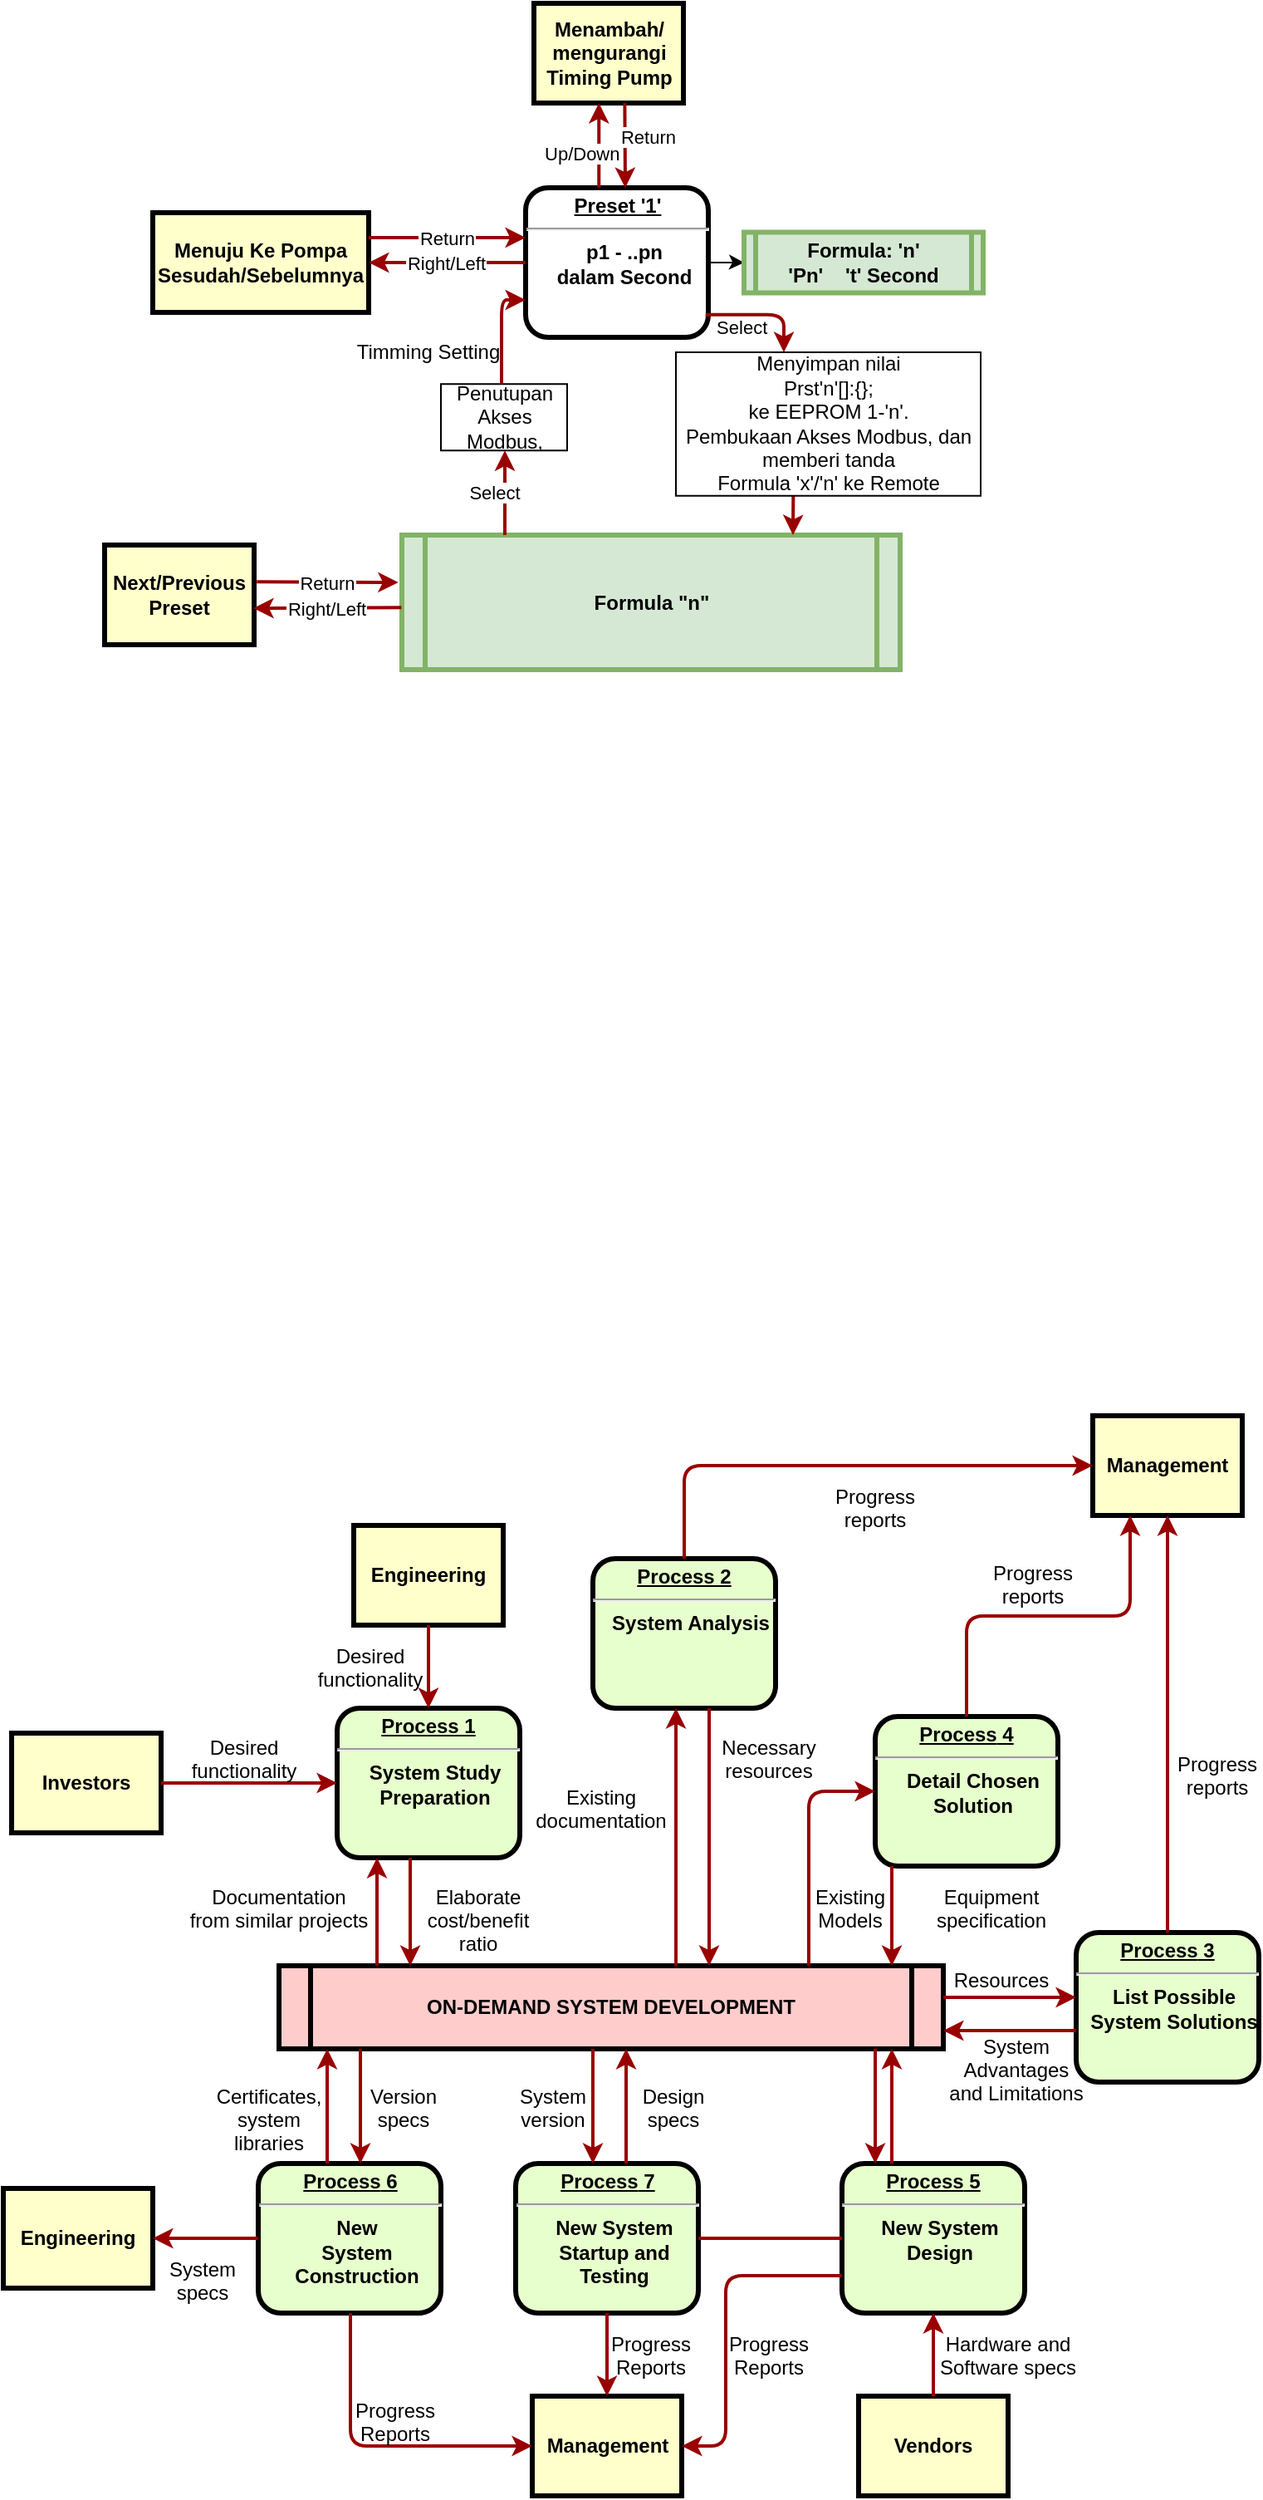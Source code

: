 <mxfile version="24.0.5" type="github">
  <diagram name="Page-1" id="c7558073-3199-34d8-9f00-42111426c3f3">
    <mxGraphModel dx="1166" dy="185" grid="1" gridSize="10" guides="1" tooltips="1" connect="1" arrows="1" fold="1" page="1" pageScale="1" pageWidth="826" pageHeight="1169" background="none" math="0" shadow="0">
      <root>
        <mxCell id="0" />
        <mxCell id="1" parent="0" />
        <mxCell id="_6mjk4-27FrQg_kHxcmd-76" value="" style="edgeStyle=orthogonalEdgeStyle;rounded=0;orthogonalLoop=1;jettySize=auto;html=1;" edge="1" parent="1" source="2" target="_6mjk4-27FrQg_kHxcmd-74">
          <mxGeometry relative="1" as="geometry" />
        </mxCell>
        <mxCell id="2" value="&lt;p style=&quot;margin: 0px; margin-top: 4px; text-align: center; text-decoration: underline;&quot;&gt;&lt;strong&gt;Preset &#39;1&#39;&lt;br&gt;&lt;/strong&gt;&lt;/p&gt;&lt;hr&gt;&lt;p style=&quot;margin: 0px; margin-left: 8px;&quot;&gt;p1 - ..pn&lt;br&gt;dalam Second&lt;/p&gt;" style="verticalAlign=middle;align=center;overflow=fill;fontSize=12;fontFamily=Helvetica;html=1;rounded=1;fontStyle=1;strokeWidth=3;" parent="1" vertex="1">
          <mxGeometry x="314.5" y="171" width="110" height="90" as="geometry" />
        </mxCell>
        <mxCell id="5" value="Formula &quot;n&quot;" style="shape=process;whiteSpace=wrap;align=center;verticalAlign=middle;size=0.048;fontStyle=1;strokeWidth=3;fillColor=#d5e8d4;strokeColor=#82b366;" parent="1" vertex="1">
          <mxGeometry x="240" y="380" width="300" height="81" as="geometry" />
        </mxCell>
        <mxCell id="55" value="Select" style="edgeStyle=elbowEdgeStyle;elbow=horizontal;strokeColor=#990000;strokeWidth=2;entryX=0.5;entryY=1;entryDx=0;entryDy=0;" parent="1" target="_6mjk4-27FrQg_kHxcmd-77" edge="1" source="5">
          <mxGeometry x="0.008" y="6" width="100" height="100" relative="1" as="geometry">
            <mxPoint x="336.25" y="380" as="sourcePoint" />
            <mxPoint x="390.75" y="216" as="targetPoint" />
            <Array as="points">
              <mxPoint x="302" y="360" />
            </Array>
            <mxPoint as="offset" />
          </mxGeometry>
        </mxCell>
        <mxCell id="56" value="Select" style="edgeStyle=elbowEdgeStyle;elbow=horizontal;strokeColor=#990000;strokeWidth=2;exitX=0.985;exitY=0.848;exitDx=0;exitDy=0;exitPerimeter=0;" parent="1" source="2" edge="1" target="_6mjk4-27FrQg_kHxcmd-78">
          <mxGeometry x="-0.371" y="-7" width="100" height="100" relative="1" as="geometry">
            <mxPoint x="450" y="250" as="sourcePoint" />
            <mxPoint x="390.0" y="300" as="targetPoint" />
            <Array as="points">
              <mxPoint x="470" y="260" />
            </Array>
            <mxPoint as="offset" />
          </mxGeometry>
        </mxCell>
        <mxCell id="57" value="Timming Setting" style="text;spacingTop=-5;align=center" parent="1" vertex="1">
          <mxGeometry x="241" y="261" width="30" height="20" as="geometry" />
        </mxCell>
        <mxCell id="NX90EAhNhadWSshN6RtQ-96" value="&lt;p style=&quot;margin: 0px; margin-top: 4px; text-align: center; text-decoration: underline;&quot;&gt;&lt;strong&gt;Process 1&lt;br /&gt;&lt;/strong&gt;&lt;/p&gt;&lt;hr /&gt;&lt;p style=&quot;margin: 0px; margin-left: 8px;&quot;&gt;System Study&lt;/p&gt;&lt;p style=&quot;margin: 0px; margin-left: 8px;&quot;&gt;Preparation&lt;/p&gt;" style="verticalAlign=middle;align=center;overflow=fill;fontSize=12;fontFamily=Helvetica;html=1;rounded=1;fontStyle=1;strokeWidth=3;fillColor=#E6FFCC" parent="1" vertex="1">
          <mxGeometry x="201" y="1086" width="110" height="90" as="geometry" />
        </mxCell>
        <mxCell id="NX90EAhNhadWSshN6RtQ-97" value="Engineering" style="whiteSpace=wrap;align=center;verticalAlign=middle;fontStyle=1;strokeWidth=3;fillColor=#FFFFCC" parent="1" vertex="1">
          <mxGeometry x="211" y="976" width="90" height="60" as="geometry" />
        </mxCell>
        <mxCell id="NX90EAhNhadWSshN6RtQ-98" value="Investors" style="whiteSpace=wrap;align=center;verticalAlign=middle;fontStyle=1;strokeWidth=3;fillColor=#FFFFCC" parent="1" vertex="1">
          <mxGeometry x="5" y="1101" width="90" height="60" as="geometry" />
        </mxCell>
        <mxCell id="NX90EAhNhadWSshN6RtQ-99" value="ON-DEMAND SYSTEM DEVELOPMENT" style="shape=process;whiteSpace=wrap;align=center;verticalAlign=middle;size=0.048;fontStyle=1;strokeWidth=3;fillColor=#FFCCCC" parent="1" vertex="1">
          <mxGeometry x="166.0" y="1241" width="400" height="50" as="geometry" />
        </mxCell>
        <mxCell id="NX90EAhNhadWSshN6RtQ-100" value="&lt;p style=&quot;margin: 0px; margin-top: 4px; text-align: center; text-decoration: underline;&quot;&gt;&lt;strong&gt;Process 2&lt;br /&gt;&lt;/strong&gt;&lt;/p&gt;&lt;hr /&gt;&lt;p style=&quot;margin: 0px; margin-left: 8px;&quot;&gt;System Analysis&lt;/p&gt;" style="verticalAlign=middle;align=center;overflow=fill;fontSize=12;fontFamily=Helvetica;html=1;rounded=1;fontStyle=1;strokeWidth=3;fillColor=#E6FFCC" parent="1" vertex="1">
          <mxGeometry x="355" y="996" width="110" height="90" as="geometry" />
        </mxCell>
        <mxCell id="NX90EAhNhadWSshN6RtQ-101" value="&lt;p style=&quot;margin: 0px; margin-top: 4px; text-align: center; text-decoration: underline;&quot;&gt;&lt;strong&gt;&lt;strong&gt;Process&lt;/strong&gt; 3&lt;br /&gt;&lt;/strong&gt;&lt;/p&gt;&lt;hr /&gt;&lt;p style=&quot;margin: 0px; margin-left: 8px;&quot;&gt;List Possible&lt;/p&gt;&lt;p style=&quot;margin: 0px; margin-left: 8px;&quot;&gt;System Solutions&lt;/p&gt;" style="verticalAlign=middle;align=center;overflow=fill;fontSize=12;fontFamily=Helvetica;html=1;rounded=1;fontStyle=1;strokeWidth=3;fillColor=#E6FFCC" parent="1" vertex="1">
          <mxGeometry x="646" y="1221" width="110" height="90" as="geometry" />
        </mxCell>
        <mxCell id="NX90EAhNhadWSshN6RtQ-102" value="&lt;p style=&quot;margin: 0px; margin-top: 4px; text-align: center; text-decoration: underline;&quot;&gt;&lt;strong&gt;&lt;strong&gt;Process&lt;/strong&gt; 4&lt;br /&gt;&lt;/strong&gt;&lt;/p&gt;&lt;hr /&gt;&lt;p style=&quot;margin: 0px; margin-left: 8px;&quot;&gt;Detail Chosen&lt;/p&gt;&lt;p style=&quot;margin: 0px; margin-left: 8px;&quot;&gt;Solution&lt;/p&gt;" style="verticalAlign=middle;align=center;overflow=fill;fontSize=12;fontFamily=Helvetica;html=1;rounded=1;fontStyle=1;strokeWidth=3;fillColor=#E6FFCC" parent="1" vertex="1">
          <mxGeometry x="525" y="1091" width="110" height="90" as="geometry" />
        </mxCell>
        <mxCell id="NX90EAhNhadWSshN6RtQ-103" value="&lt;p style=&quot;margin: 0px; margin-top: 4px; text-align: center; text-decoration: underline;&quot;&gt;&lt;strong&gt;&lt;strong&gt;Process&lt;/strong&gt; 5&lt;br /&gt;&lt;/strong&gt;&lt;/p&gt;&lt;hr /&gt;&lt;p style=&quot;margin: 0px; margin-left: 8px;&quot;&gt;New System&lt;/p&gt;&lt;p style=&quot;margin: 0px; margin-left: 8px;&quot;&gt;Design&lt;/p&gt;" style="verticalAlign=middle;align=center;overflow=fill;fontSize=12;fontFamily=Helvetica;html=1;rounded=1;fontStyle=1;strokeWidth=3;fillColor=#E6FFCC" parent="1" vertex="1">
          <mxGeometry x="505" y="1360" width="110" height="90" as="geometry" />
        </mxCell>
        <mxCell id="NX90EAhNhadWSshN6RtQ-104" value="&lt;p style=&quot;margin: 0px; margin-top: 4px; text-align: center; text-decoration: underline;&quot;&gt;&lt;strong&gt;&lt;strong&gt;Process&lt;/strong&gt; 6&lt;br /&gt;&lt;/strong&gt;&lt;/p&gt;&lt;hr /&gt;&lt;p style=&quot;margin: 0px; margin-left: 8px;&quot;&gt;New&lt;/p&gt;&lt;p style=&quot;margin: 0px; margin-left: 8px;&quot;&gt;System&lt;/p&gt;&lt;p style=&quot;margin: 0px; margin-left: 8px;&quot;&gt;Construction&lt;/p&gt;" style="verticalAlign=middle;align=center;overflow=fill;fontSize=12;fontFamily=Helvetica;html=1;rounded=1;fontStyle=1;strokeWidth=3;fillColor=#E6FFCC" parent="1" vertex="1">
          <mxGeometry x="153.5" y="1360" width="110" height="90" as="geometry" />
        </mxCell>
        <mxCell id="NX90EAhNhadWSshN6RtQ-105" value="Management" style="whiteSpace=wrap;align=center;verticalAlign=middle;fontStyle=1;strokeWidth=3;fillColor=#FFFFCC" parent="1" vertex="1">
          <mxGeometry x="656" y="910" width="90" height="60" as="geometry" />
        </mxCell>
        <mxCell id="NX90EAhNhadWSshN6RtQ-106" value="Management" style="whiteSpace=wrap;align=center;verticalAlign=middle;fontStyle=1;strokeWidth=3;fillColor=#FFFFCC" parent="1" vertex="1">
          <mxGeometry x="318.5" y="1500" width="90" height="60" as="geometry" />
        </mxCell>
        <mxCell id="NX90EAhNhadWSshN6RtQ-107" value="Engineering" style="whiteSpace=wrap;align=center;verticalAlign=middle;fontStyle=1;strokeWidth=3;fillColor=#FFFFCC" parent="1" vertex="1">
          <mxGeometry x="-2.842e-14" y="1375" width="90" height="60" as="geometry" />
        </mxCell>
        <mxCell id="NX90EAhNhadWSshN6RtQ-108" value="Vendors" style="whiteSpace=wrap;align=center;verticalAlign=middle;fontStyle=1;strokeWidth=3;fillColor=#FFFFCC" parent="1" vertex="1">
          <mxGeometry x="515.0" y="1500" width="90" height="60" as="geometry" />
        </mxCell>
        <mxCell id="NX90EAhNhadWSshN6RtQ-109" value="" style="edgeStyle=none;noEdgeStyle=1;strokeColor=#990000;strokeWidth=2" parent="1" source="NX90EAhNhadWSshN6RtQ-97" target="NX90EAhNhadWSshN6RtQ-96" edge="1">
          <mxGeometry width="100" height="100" relative="1" as="geometry">
            <mxPoint x="-15" y="1100" as="sourcePoint" />
            <mxPoint x="85" y="1000" as="targetPoint" />
          </mxGeometry>
        </mxCell>
        <mxCell id="NX90EAhNhadWSshN6RtQ-110" value="" style="edgeStyle=none;noEdgeStyle=1;strokeColor=#990000;strokeWidth=2" parent="1" source="NX90EAhNhadWSshN6RtQ-98" target="NX90EAhNhadWSshN6RtQ-96" edge="1">
          <mxGeometry width="100" height="100" relative="1" as="geometry">
            <mxPoint x="245" y="1040" as="sourcePoint" />
            <mxPoint x="345" y="940" as="targetPoint" />
          </mxGeometry>
        </mxCell>
        <mxCell id="NX90EAhNhadWSshN6RtQ-111" value="&lt;p style=&quot;margin: 0px; margin-top: 4px; text-align: center; text-decoration: underline;&quot;&gt;&lt;strong&gt;&lt;strong&gt;Process&lt;/strong&gt; 7&lt;br /&gt;&lt;/strong&gt;&lt;/p&gt;&lt;hr /&gt;&lt;p style=&quot;margin: 0px; margin-left: 8px;&quot;&gt;New System&lt;/p&gt;&lt;p style=&quot;margin: 0px; margin-left: 8px;&quot;&gt;Startup and&lt;/p&gt;&lt;p style=&quot;margin: 0px; margin-left: 8px;&quot;&gt;Testing&lt;/p&gt;" style="verticalAlign=middle;align=center;overflow=fill;fontSize=12;fontFamily=Helvetica;html=1;rounded=1;fontStyle=1;strokeWidth=3;fillColor=#E6FFCC" parent="1" vertex="1">
          <mxGeometry x="308.5" y="1360" width="110" height="90" as="geometry" />
        </mxCell>
        <mxCell id="NX90EAhNhadWSshN6RtQ-112" value="" style="endArrow=none;noEdgeStyle=1;strokeColor=#990000;strokeWidth=2" parent="1" source="NX90EAhNhadWSshN6RtQ-103" target="NX90EAhNhadWSshN6RtQ-111" edge="1">
          <mxGeometry relative="1" as="geometry">
            <mxPoint x="170.008" y="1331" as="sourcePoint" />
            <mxPoint x="365.328" y="1500" as="targetPoint" />
          </mxGeometry>
        </mxCell>
        <mxCell id="NX90EAhNhadWSshN6RtQ-113" value="Desired &#xa;functionality" style="text;spacingTop=-5;align=center" parent="1" vertex="1">
          <mxGeometry x="130" y="1101" width="30" height="20" as="geometry" />
        </mxCell>
        <mxCell id="NX90EAhNhadWSshN6RtQ-114" value="Desired &#xa;functionality" style="text;spacingTop=-5;align=center" parent="1" vertex="1">
          <mxGeometry x="206" y="1046" width="30" height="20" as="geometry" />
        </mxCell>
        <mxCell id="NX90EAhNhadWSshN6RtQ-115" value="Documentation&#xa;from similar projects" style="text;spacingTop=-5;align=center" parent="1" vertex="1">
          <mxGeometry x="151" y="1191" width="30" height="20" as="geometry" />
        </mxCell>
        <mxCell id="NX90EAhNhadWSshN6RtQ-116" value="" style="edgeStyle=elbowEdgeStyle;elbow=horizontal;strokeColor=#990000;strokeWidth=2" parent="1" source="NX90EAhNhadWSshN6RtQ-99" target="NX90EAhNhadWSshN6RtQ-96" edge="1">
          <mxGeometry width="100" height="100" relative="1" as="geometry">
            <mxPoint x="15" y="1380" as="sourcePoint" />
            <mxPoint x="115" y="1280" as="targetPoint" />
            <Array as="points">
              <mxPoint x="225" y="1220" />
            </Array>
          </mxGeometry>
        </mxCell>
        <mxCell id="NX90EAhNhadWSshN6RtQ-117" value="" style="edgeStyle=elbowEdgeStyle;elbow=horizontal;strokeColor=#990000;strokeWidth=2" parent="1" source="NX90EAhNhadWSshN6RtQ-96" target="NX90EAhNhadWSshN6RtQ-99" edge="1">
          <mxGeometry width="100" height="100" relative="1" as="geometry">
            <mxPoint x="15" y="1350" as="sourcePoint" />
            <mxPoint x="115" y="1250" as="targetPoint" />
            <Array as="points">
              <mxPoint x="245" y="1210" />
            </Array>
          </mxGeometry>
        </mxCell>
        <mxCell id="NX90EAhNhadWSshN6RtQ-118" value="Elaborate&#xa;cost/benefit&#xa;ratio" style="text;spacingTop=-5;align=center" parent="1" vertex="1">
          <mxGeometry x="271" y="1191" width="30" height="20" as="geometry" />
        </mxCell>
        <mxCell id="NX90EAhNhadWSshN6RtQ-119" value="" style="edgeStyle=elbowEdgeStyle;elbow=horizontal;strokeColor=#990000;strokeWidth=2" parent="1" source="NX90EAhNhadWSshN6RtQ-99" target="NX90EAhNhadWSshN6RtQ-100" edge="1">
          <mxGeometry width="100" height="100" relative="1" as="geometry">
            <mxPoint x="345" y="1220" as="sourcePoint" />
            <mxPoint x="445" y="1120" as="targetPoint" />
            <Array as="points">
              <mxPoint x="405" y="1160" />
            </Array>
          </mxGeometry>
        </mxCell>
        <mxCell id="NX90EAhNhadWSshN6RtQ-120" value="" style="edgeStyle=elbowEdgeStyle;elbow=horizontal;strokeColor=#990000;strokeWidth=2" parent="1" source="NX90EAhNhadWSshN6RtQ-100" target="NX90EAhNhadWSshN6RtQ-99" edge="1">
          <mxGeometry width="100" height="100" relative="1" as="geometry">
            <mxPoint x="315" y="1220" as="sourcePoint" />
            <mxPoint x="415" y="1120" as="targetPoint" />
            <Array as="points">
              <mxPoint x="425" y="1170" />
            </Array>
          </mxGeometry>
        </mxCell>
        <mxCell id="NX90EAhNhadWSshN6RtQ-121" value="Existing&#xa;documentation" style="text;spacingTop=-5;align=center" parent="1" vertex="1">
          <mxGeometry x="345.0" y="1131.0" width="30" height="20" as="geometry" />
        </mxCell>
        <mxCell id="NX90EAhNhadWSshN6RtQ-122" value="Necessary&#xa;resources" style="text;spacingTop=-5;align=center" parent="1" vertex="1">
          <mxGeometry x="446.0" y="1101" width="30" height="20" as="geometry" />
        </mxCell>
        <mxCell id="NX90EAhNhadWSshN6RtQ-123" value="Progress&#xa;reports" style="text;spacingTop=-5;align=center" parent="1" vertex="1">
          <mxGeometry x="510.0" y="950" width="30" height="20" as="geometry" />
        </mxCell>
        <mxCell id="NX90EAhNhadWSshN6RtQ-124" value="Progress&#xa;reports" style="text;spacingTop=-5;align=center" parent="1" vertex="1">
          <mxGeometry x="605" y="996.0" width="30" height="20" as="geometry" />
        </mxCell>
        <mxCell id="NX90EAhNhadWSshN6RtQ-125" value="Progress&#xa;reports" style="text;spacingTop=-5;align=center" parent="1" vertex="1">
          <mxGeometry x="716.0" y="1111" width="30" height="20" as="geometry" />
        </mxCell>
        <mxCell id="NX90EAhNhadWSshN6RtQ-126" value="" style="edgeStyle=elbowEdgeStyle;elbow=horizontal;strokeColor=#990000;strokeWidth=2" parent="1" source="NX90EAhNhadWSshN6RtQ-100" target="NX90EAhNhadWSshN6RtQ-105" edge="1">
          <mxGeometry width="100" height="100" relative="1" as="geometry">
            <mxPoint x="225" y="1030" as="sourcePoint" />
            <mxPoint x="325" y="930.0" as="targetPoint" />
            <Array as="points">
              <mxPoint x="410" y="990" />
            </Array>
          </mxGeometry>
        </mxCell>
        <mxCell id="NX90EAhNhadWSshN6RtQ-127" value="" style="edgeStyle=elbowEdgeStyle;elbow=vertical;entryX=0.25;entryY=1;strokeColor=#990000;strokeWidth=2" parent="1" source="NX90EAhNhadWSshN6RtQ-102" target="NX90EAhNhadWSshN6RtQ-105" edge="1">
          <mxGeometry width="100" height="100" relative="1" as="geometry">
            <mxPoint x="495" y="1100" as="sourcePoint" />
            <mxPoint x="595" y="1000" as="targetPoint" />
          </mxGeometry>
        </mxCell>
        <mxCell id="NX90EAhNhadWSshN6RtQ-128" value="" style="edgeStyle=elbowEdgeStyle;elbow=horizontal;strokeColor=#990000;strokeWidth=2" parent="1" source="NX90EAhNhadWSshN6RtQ-101" target="NX90EAhNhadWSshN6RtQ-105" edge="1">
          <mxGeometry width="100" height="100" relative="1" as="geometry">
            <mxPoint x="625.0" y="1210" as="sourcePoint" />
            <mxPoint x="725.0" y="1110" as="targetPoint" />
          </mxGeometry>
        </mxCell>
        <mxCell id="NX90EAhNhadWSshN6RtQ-129" value="" style="edgeStyle=elbowEdgeStyle;elbow=horizontal;strokeColor=#990000;strokeWidth=2" parent="1" source="NX90EAhNhadWSshN6RtQ-102" target="NX90EAhNhadWSshN6RtQ-99" edge="1">
          <mxGeometry width="100" height="100" relative="1" as="geometry">
            <mxPoint x="535" y="1230" as="sourcePoint" />
            <mxPoint x="475" y="1100" as="targetPoint" />
            <Array as="points">
              <mxPoint x="535" y="1210" />
            </Array>
          </mxGeometry>
        </mxCell>
        <mxCell id="NX90EAhNhadWSshN6RtQ-130" value="" style="edgeStyle=segmentEdgeStyle;strokeColor=#990000;strokeWidth=2" parent="1" source="NX90EAhNhadWSshN6RtQ-99" target="NX90EAhNhadWSshN6RtQ-102" edge="1">
          <mxGeometry width="100" height="100" relative="1" as="geometry">
            <mxPoint x="305" y="1210" as="sourcePoint" />
            <mxPoint x="405" y="1110" as="targetPoint" />
            <Array as="points">
              <mxPoint x="485" y="1136" />
            </Array>
          </mxGeometry>
        </mxCell>
        <mxCell id="NX90EAhNhadWSshN6RtQ-131" value="Existing&#xa;Models" style="text;spacingTop=-5;align=center" parent="1" vertex="1">
          <mxGeometry x="495.0" y="1191" width="30" height="20" as="geometry" />
        </mxCell>
        <mxCell id="NX90EAhNhadWSshN6RtQ-132" value="Equipment&#xa;specification" style="text;spacingTop=-5;align=center" parent="1" vertex="1">
          <mxGeometry x="580" y="1191" width="30" height="20" as="geometry" />
        </mxCell>
        <mxCell id="NX90EAhNhadWSshN6RtQ-133" value="" style="edgeStyle=elbowEdgeStyle;elbow=vertical;strokeColor=#990000;strokeWidth=2" parent="1" source="NX90EAhNhadWSshN6RtQ-99" target="NX90EAhNhadWSshN6RtQ-101" edge="1">
          <mxGeometry width="100" height="100" relative="1" as="geometry">
            <mxPoint x="465" y="1350" as="sourcePoint" />
            <mxPoint x="565" y="1250" as="targetPoint" />
            <Array as="points">
              <mxPoint x="615" y="1260" />
            </Array>
          </mxGeometry>
        </mxCell>
        <mxCell id="NX90EAhNhadWSshN6RtQ-134" value="" style="edgeStyle=elbowEdgeStyle;elbow=vertical;strokeColor=#990000;strokeWidth=2" parent="1" source="NX90EAhNhadWSshN6RtQ-101" target="NX90EAhNhadWSshN6RtQ-99" edge="1">
          <mxGeometry width="100" height="100" relative="1" as="geometry">
            <mxPoint x="425" y="1350" as="sourcePoint" />
            <mxPoint x="525" y="1250" as="targetPoint" />
            <Array as="points">
              <mxPoint x="615" y="1280" />
            </Array>
          </mxGeometry>
        </mxCell>
        <mxCell id="NX90EAhNhadWSshN6RtQ-135" value="Resources" style="text;spacingTop=-5;align=center" parent="1" vertex="1">
          <mxGeometry x="586" y="1241" width="30" height="20" as="geometry" />
        </mxCell>
        <mxCell id="NX90EAhNhadWSshN6RtQ-136" value="System &#xa;Advantages &#xa;and Limitations" style="text;spacingTop=-5;align=center" parent="1" vertex="1">
          <mxGeometry x="595" y="1281" width="30" height="20" as="geometry" />
        </mxCell>
        <mxCell id="NX90EAhNhadWSshN6RtQ-137" value="" style="edgeStyle=elbowEdgeStyle;elbow=horizontal;strokeColor=#990000;strokeWidth=2" parent="1" source="NX90EAhNhadWSshN6RtQ-103" target="NX90EAhNhadWSshN6RtQ-99" edge="1">
          <mxGeometry width="100" height="100" relative="1" as="geometry">
            <mxPoint x="385" y="1430" as="sourcePoint" />
            <mxPoint x="485" y="1330" as="targetPoint" />
            <Array as="points">
              <mxPoint x="535" y="1320" />
            </Array>
          </mxGeometry>
        </mxCell>
        <mxCell id="NX90EAhNhadWSshN6RtQ-138" value="" style="edgeStyle=elbowEdgeStyle;elbow=horizontal;strokeColor=#990000;strokeWidth=2" parent="1" source="NX90EAhNhadWSshN6RtQ-99" target="NX90EAhNhadWSshN6RtQ-103" edge="1">
          <mxGeometry width="100" height="100" relative="1" as="geometry">
            <mxPoint x="365" y="1440" as="sourcePoint" />
            <mxPoint x="465" y="1340" as="targetPoint" />
            <Array as="points">
              <mxPoint x="525" y="1330" />
            </Array>
          </mxGeometry>
        </mxCell>
        <mxCell id="NX90EAhNhadWSshN6RtQ-139" value="" style="edgeStyle=elbowEdgeStyle;elbow=horizontal;strokeColor=#990000;strokeWidth=2" parent="1" source="NX90EAhNhadWSshN6RtQ-108" target="NX90EAhNhadWSshN6RtQ-103" edge="1">
          <mxGeometry width="100" height="100" relative="1" as="geometry">
            <mxPoint x="395" y="1550" as="sourcePoint" />
            <mxPoint x="495" y="1450" as="targetPoint" />
          </mxGeometry>
        </mxCell>
        <mxCell id="NX90EAhNhadWSshN6RtQ-140" value="Hardware and&#xa;Software specs" style="text;spacingTop=-5;align=center" parent="1" vertex="1">
          <mxGeometry x="590" y="1460" width="30" height="20" as="geometry" />
        </mxCell>
        <mxCell id="NX90EAhNhadWSshN6RtQ-141" value="" style="edgeStyle=elbowEdgeStyle;elbow=horizontal;exitX=0;exitY=0.75;strokeColor=#990000;strokeWidth=2" parent="1" source="NX90EAhNhadWSshN6RtQ-103" target="NX90EAhNhadWSshN6RtQ-106" edge="1">
          <mxGeometry width="100" height="100" relative="1" as="geometry">
            <mxPoint x="385" y="1580" as="sourcePoint" />
            <mxPoint x="485" y="1480" as="targetPoint" />
            <Array as="points">
              <mxPoint x="435" y="1480" />
            </Array>
          </mxGeometry>
        </mxCell>
        <mxCell id="NX90EAhNhadWSshN6RtQ-142" value="Progress&#xa;Reports" style="text;spacingTop=-5;align=center" parent="1" vertex="1">
          <mxGeometry x="446.0" y="1460" width="30" height="20" as="geometry" />
        </mxCell>
        <mxCell id="NX90EAhNhadWSshN6RtQ-143" value="" style="edgeStyle=elbowEdgeStyle;elbow=horizontal;strokeColor=#990000;strokeWidth=2" parent="1" source="NX90EAhNhadWSshN6RtQ-111" target="NX90EAhNhadWSshN6RtQ-106" edge="1">
          <mxGeometry width="100" height="100" relative="1" as="geometry">
            <mxPoint x="165" y="1510.0" as="sourcePoint" />
            <mxPoint x="195.0" y="1500" as="targetPoint" />
          </mxGeometry>
        </mxCell>
        <mxCell id="NX90EAhNhadWSshN6RtQ-144" value="Progress&#xa;Reports" style="text;spacingTop=-5;align=center" parent="1" vertex="1">
          <mxGeometry x="375.0" y="1460.0" width="30" height="20" as="geometry" />
        </mxCell>
        <mxCell id="NX90EAhNhadWSshN6RtQ-145" value="" style="edgeStyle=elbowEdgeStyle;elbow=horizontal;strokeColor=#990000;strokeWidth=2" parent="1" source="NX90EAhNhadWSshN6RtQ-104" target="NX90EAhNhadWSshN6RtQ-106" edge="1">
          <mxGeometry width="100" height="100" relative="1" as="geometry">
            <mxPoint x="95.0" y="1590" as="sourcePoint" />
            <mxPoint x="195.0" y="1490" as="targetPoint" />
            <Array as="points">
              <mxPoint x="209" y="1480" />
            </Array>
          </mxGeometry>
        </mxCell>
        <mxCell id="NX90EAhNhadWSshN6RtQ-146" value="Progress&#xa;Reports" style="text;spacingTop=-5;align=center" parent="1" vertex="1">
          <mxGeometry x="221.0" y="1500" width="30" height="20" as="geometry" />
        </mxCell>
        <mxCell id="NX90EAhNhadWSshN6RtQ-147" value="" style="edgeStyle=elbowEdgeStyle;elbow=vertical;strokeColor=#990000;strokeWidth=2" parent="1" source="NX90EAhNhadWSshN6RtQ-104" target="NX90EAhNhadWSshN6RtQ-107" edge="1">
          <mxGeometry width="100" height="100" relative="1" as="geometry">
            <mxPoint x="35" y="1590" as="sourcePoint" />
            <mxPoint x="135" y="1490" as="targetPoint" />
          </mxGeometry>
        </mxCell>
        <mxCell id="NX90EAhNhadWSshN6RtQ-148" value="" style="edgeStyle=elbowEdgeStyle;elbow=horizontal;strokeColor=#990000;strokeWidth=2" parent="1" source="NX90EAhNhadWSshN6RtQ-99" target="NX90EAhNhadWSshN6RtQ-111" edge="1">
          <mxGeometry width="100" height="100" relative="1" as="geometry">
            <mxPoint x="15" y="1350" as="sourcePoint" />
            <mxPoint x="115" y="1250" as="targetPoint" />
            <Array as="points">
              <mxPoint x="355" y="1320" />
            </Array>
          </mxGeometry>
        </mxCell>
        <mxCell id="NX90EAhNhadWSshN6RtQ-149" value="" style="edgeStyle=elbowEdgeStyle;elbow=horizontal;strokeColor=#990000;strokeWidth=2" parent="1" source="NX90EAhNhadWSshN6RtQ-111" target="NX90EAhNhadWSshN6RtQ-99" edge="1">
          <mxGeometry width="100" height="100" relative="1" as="geometry">
            <mxPoint x="25.0" y="1360" as="sourcePoint" />
            <mxPoint x="125.0" y="1260" as="targetPoint" />
            <Array as="points">
              <mxPoint x="375" y="1320" />
            </Array>
          </mxGeometry>
        </mxCell>
        <mxCell id="NX90EAhNhadWSshN6RtQ-150" value="Version&#xa;specs" style="text;spacingTop=-5;align=center" parent="1" vertex="1">
          <mxGeometry x="226" y="1311" width="30" height="20" as="geometry" />
        </mxCell>
        <mxCell id="NX90EAhNhadWSshN6RtQ-151" value="Certificates,&#xa;system&#xa;libraries" style="text;spacingTop=-5;align=center" parent="1" vertex="1">
          <mxGeometry x="145" y="1311.0" width="30" height="20" as="geometry" />
        </mxCell>
        <mxCell id="NX90EAhNhadWSshN6RtQ-152" value="" style="edgeStyle=elbowEdgeStyle;elbow=horizontal;strokeColor=#990000;strokeWidth=2" parent="1" source="NX90EAhNhadWSshN6RtQ-99" target="NX90EAhNhadWSshN6RtQ-104" edge="1">
          <mxGeometry width="100" height="100" relative="1" as="geometry">
            <mxPoint x="-5.0" y="1350" as="sourcePoint" />
            <mxPoint x="95.0" y="1250" as="targetPoint" />
            <Array as="points">
              <mxPoint x="215" y="1320" />
            </Array>
          </mxGeometry>
        </mxCell>
        <mxCell id="NX90EAhNhadWSshN6RtQ-153" value="" style="edgeStyle=elbowEdgeStyle;elbow=horizontal;strokeColor=#990000;strokeWidth=2" parent="1" source="NX90EAhNhadWSshN6RtQ-104" target="NX90EAhNhadWSshN6RtQ-99" edge="1">
          <mxGeometry width="100" height="100" relative="1" as="geometry">
            <mxPoint x="5" y="1360" as="sourcePoint" />
            <mxPoint x="105" y="1260" as="targetPoint" />
            <Array as="points">
              <mxPoint x="195" y="1320" />
            </Array>
          </mxGeometry>
        </mxCell>
        <mxCell id="NX90EAhNhadWSshN6RtQ-154" value="System&#xa;specs" style="text;spacingTop=-5;align=center" parent="1" vertex="1">
          <mxGeometry x="105.0" y="1415" width="30" height="20" as="geometry" />
        </mxCell>
        <mxCell id="NX90EAhNhadWSshN6RtQ-155" value="Design&#xa;specs" style="text;spacingTop=-5;align=center" parent="1" vertex="1">
          <mxGeometry x="388.5" y="1311.0" width="30" height="20" as="geometry" />
        </mxCell>
        <mxCell id="NX90EAhNhadWSshN6RtQ-156" value="System&#xa;version" style="text;spacingTop=-5;align=center" parent="1" vertex="1">
          <mxGeometry x="316.0" y="1311" width="30" height="20" as="geometry" />
        </mxCell>
        <mxCell id="NX90EAhNhadWSshN6RtQ-158" value="Menambah/&#xa;mengurangi&#xa;Timing Pump" style="whiteSpace=wrap;align=center;verticalAlign=middle;fontStyle=1;strokeWidth=3;fillColor=#FFFFCC" parent="1" vertex="1">
          <mxGeometry x="319.5" y="60.0" width="90" height="60" as="geometry" />
        </mxCell>
        <mxCell id="NX90EAhNhadWSshN6RtQ-160" value="Up/Down" style="edgeStyle=elbowEdgeStyle;elbow=vertical;strokeColor=#990000;strokeWidth=2;" parent="1" edge="1">
          <mxGeometry x="-0.176" y="10" width="100" height="100" relative="1" as="geometry">
            <mxPoint x="358.63" y="171" as="sourcePoint" />
            <mxPoint x="358.63" y="120.0" as="targetPoint" />
            <Array as="points" />
            <mxPoint as="offset" />
          </mxGeometry>
        </mxCell>
        <mxCell id="NX90EAhNhadWSshN6RtQ-161" value="Return" style="edgeStyle=elbowEdgeStyle;elbow=horizontal;strokeColor=#990000;strokeWidth=2;entryX=0.5;entryY=0;entryDx=0;entryDy=0;" parent="1" edge="1">
          <mxGeometry x="-0.21" y="14" width="100" height="100" relative="1" as="geometry">
            <mxPoint x="374.192" y="120.0" as="sourcePoint" />
            <mxPoint x="374.54" y="171" as="targetPoint" />
            <Array as="points" />
            <mxPoint as="offset" />
          </mxGeometry>
        </mxCell>
        <mxCell id="NX90EAhNhadWSshN6RtQ-163" value="Menuju Ke Pompa Sesudah/Sebelumnya" style="whiteSpace=wrap;align=center;verticalAlign=middle;fontStyle=1;strokeWidth=3;fillColor=#FFFFCC" parent="1" vertex="1">
          <mxGeometry x="90" y="186" width="130" height="60" as="geometry" />
        </mxCell>
        <mxCell id="NX90EAhNhadWSshN6RtQ-165" value="Right/Left" style="edgeStyle=elbowEdgeStyle;elbow=vertical;strokeColor=#990000;strokeWidth=2;exitX=0;exitY=0.5;exitDx=0;exitDy=0;" parent="1" source="2" target="NX90EAhNhadWSshN6RtQ-163" edge="1">
          <mxGeometry width="100" height="100" relative="1" as="geometry">
            <mxPoint x="368.63" y="181" as="sourcePoint" />
            <mxPoint x="368.63" y="130.0" as="targetPoint" />
            <Array as="points" />
          </mxGeometry>
        </mxCell>
        <mxCell id="NX90EAhNhadWSshN6RtQ-166" value="Return" style="edgeStyle=elbowEdgeStyle;elbow=vertical;strokeColor=#990000;strokeWidth=2;exitX=1;exitY=0.25;exitDx=0;exitDy=0;" parent="1" source="NX90EAhNhadWSshN6RtQ-163" target="2" edge="1">
          <mxGeometry width="100" height="100" relative="1" as="geometry">
            <mxPoint x="252" y="200.3" as="sourcePoint" />
            <mxPoint x="317.0" y="200.3" as="targetPoint" />
            <Array as="points" />
          </mxGeometry>
        </mxCell>
        <mxCell id="NX90EAhNhadWSshN6RtQ-175" value="Next/Previous&#xa;Preset" style="whiteSpace=wrap;align=center;verticalAlign=middle;fontStyle=1;strokeWidth=3;fillColor=#FFFFCC" parent="1" vertex="1">
          <mxGeometry x="61" y="386.0" width="90" height="60" as="geometry" />
        </mxCell>
        <mxCell id="NX90EAhNhadWSshN6RtQ-176" value="Right/Left" style="edgeStyle=elbowEdgeStyle;elbow=vertical;strokeColor=#990000;strokeWidth=2;entryX=0.995;entryY=0.632;entryDx=0;entryDy=0;entryPerimeter=0;exitX=-0.001;exitY=0.539;exitDx=0;exitDy=0;exitPerimeter=0;" parent="1" source="5" target="NX90EAhNhadWSshN6RtQ-175" edge="1">
          <mxGeometry width="100" height="100" relative="1" as="geometry">
            <mxPoint x="230" y="424" as="sourcePoint" />
            <mxPoint x="213" y="423.3" as="targetPoint" />
            <Array as="points" />
          </mxGeometry>
        </mxCell>
        <mxCell id="NX90EAhNhadWSshN6RtQ-177" value="Return" style="edgeStyle=elbowEdgeStyle;elbow=vertical;strokeColor=#990000;strokeWidth=2;exitX=1.018;exitY=0.369;exitDx=0;exitDy=0;exitPerimeter=0;entryX=-0.007;entryY=0.358;entryDx=0;entryDy=0;entryPerimeter=0;" parent="1" source="NX90EAhNhadWSshN6RtQ-175" target="5" edge="1">
          <mxGeometry width="100" height="100" relative="1" as="geometry">
            <mxPoint x="213" y="408.3" as="sourcePoint" />
            <mxPoint x="230" y="410" as="targetPoint" />
            <Array as="points" />
          </mxGeometry>
        </mxCell>
        <mxCell id="NX90EAhNhadWSshN6RtQ-178" value="" style="edgeStyle=elbowEdgeStyle;elbow=horizontal;strokeColor=#990000;strokeWidth=2;" parent="1" edge="1">
          <mxGeometry x="-0.053" y="29" width="100" height="100" relative="1" as="geometry">
            <mxPoint x="475.663" y="356.37" as="sourcePoint" />
            <mxPoint x="475.52" y="380" as="targetPoint" />
            <Array as="points" />
            <mxPoint as="offset" />
          </mxGeometry>
        </mxCell>
        <mxCell id="_6mjk4-27FrQg_kHxcmd-74" value="Formula: &#39;n&#39;&#xa;&#39;Pn&#39;    &#39;t&#39; Second" style="shape=process;whiteSpace=wrap;align=center;verticalAlign=middle;size=0.048;fontStyle=1;strokeWidth=3;fillColor=#d5e8d4;strokeColor=#82b366;" vertex="1" parent="1">
          <mxGeometry x="446" y="197.75" width="144" height="36.5" as="geometry" />
        </mxCell>
        <mxCell id="_6mjk4-27FrQg_kHxcmd-77" value="Penutupan Akses Modbus," style="rounded=0;whiteSpace=wrap;html=1;" vertex="1" parent="1">
          <mxGeometry x="263.5" y="289.12" width="76" height="40" as="geometry" />
        </mxCell>
        <mxCell id="_6mjk4-27FrQg_kHxcmd-78" value="Menyimpan nilai&lt;br&gt;Prst&#39;n&#39;[]:{};&lt;br&gt;ke EEPROM 1-&#39;n&#39;.&lt;br&gt;Pembukaan Akses Modbus, dan memberi tanda&lt;br&gt;Formula &#39;x&#39;/&#39;n&#39; ke Remote" style="rounded=0;whiteSpace=wrap;html=1;" vertex="1" parent="1">
          <mxGeometry x="405" y="270" width="183.5" height="86.37" as="geometry" />
        </mxCell>
        <mxCell id="_6mjk4-27FrQg_kHxcmd-81" value="" style="edgeStyle=elbowEdgeStyle;elbow=horizontal;strokeColor=#990000;strokeWidth=2;entryX=0;entryY=0.75;entryDx=0;entryDy=0;" edge="1" parent="1" source="_6mjk4-27FrQg_kHxcmd-77" target="2">
          <mxGeometry x="0.008" y="6" width="100" height="100" relative="1" as="geometry">
            <mxPoint x="312" y="390" as="sourcePoint" />
            <mxPoint x="312" y="339" as="targetPoint" />
            <Array as="points">
              <mxPoint x="300" y="270" />
            </Array>
            <mxPoint as="offset" />
          </mxGeometry>
        </mxCell>
      </root>
    </mxGraphModel>
  </diagram>
</mxfile>
